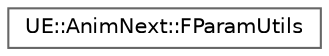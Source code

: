 digraph "Graphical Class Hierarchy"
{
 // INTERACTIVE_SVG=YES
 // LATEX_PDF_SIZE
  bgcolor="transparent";
  edge [fontname=Helvetica,fontsize=10,labelfontname=Helvetica,labelfontsize=10];
  node [fontname=Helvetica,fontsize=10,shape=box,height=0.2,width=0.4];
  rankdir="LR";
  Node0 [id="Node000000",label="UE::AnimNext::FParamUtils",height=0.2,width=0.4,color="grey40", fillcolor="white", style="filled",URL="$dd/d68/structUE_1_1AnimNext_1_1FParamUtils.html",tooltip=" "];
}
